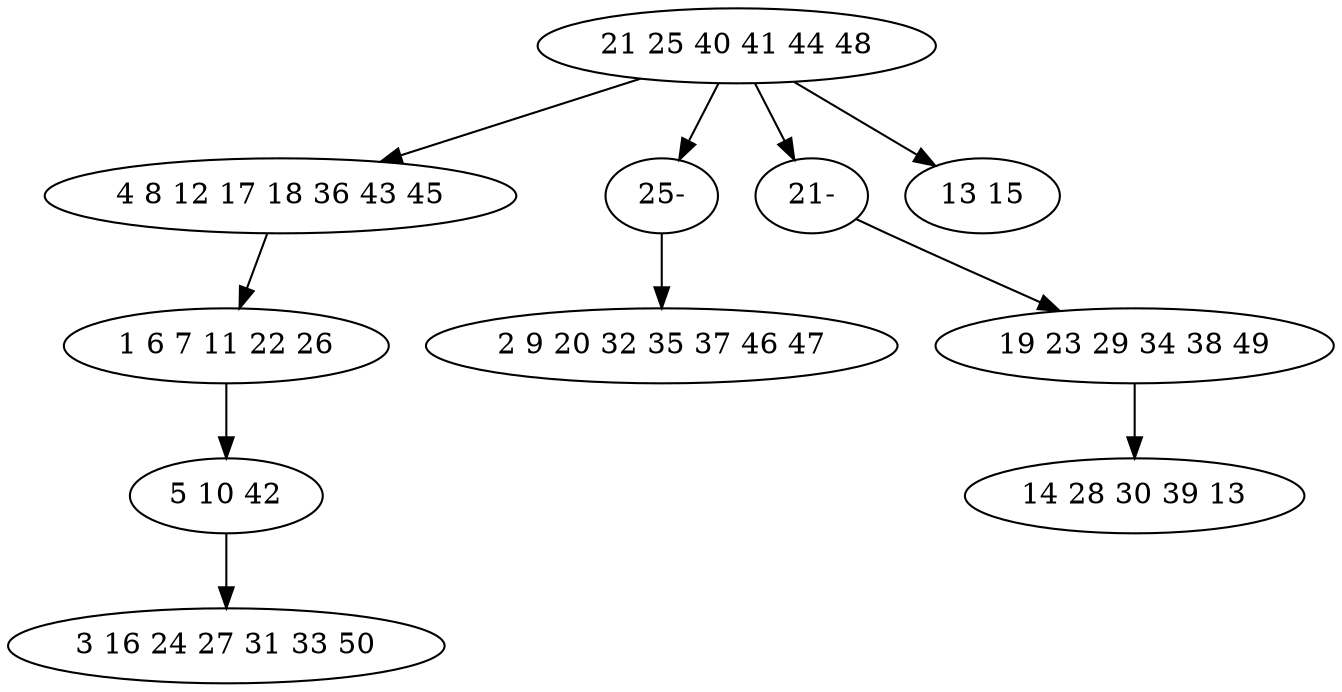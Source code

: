 digraph true_tree {
	"0" -> "1"
	"0" -> "10"
	"1" -> "3"
	"0" -> "9"
	"4" -> "5"
	"0" -> "6"
	"3" -> "7"
	"7" -> "8"
	"9" -> "4"
	"10" -> "2"
	"0" [label="21 25 40 41 44 48"];
	"1" [label="4 8 12 17 18 36 43 45"];
	"2" [label="2 9 20 32 35 37 46 47"];
	"3" [label="1 6 7 11 22 26"];
	"4" [label="19 23 29 34 38 49"];
	"5" [label="14 28 30 39 13"];
	"6" [label="13 15"];
	"7" [label="5 10 42"];
	"8" [label="3 16 24 27 31 33 50"];
	"9" [label="21-"];
	"10" [label="25-"];
}
